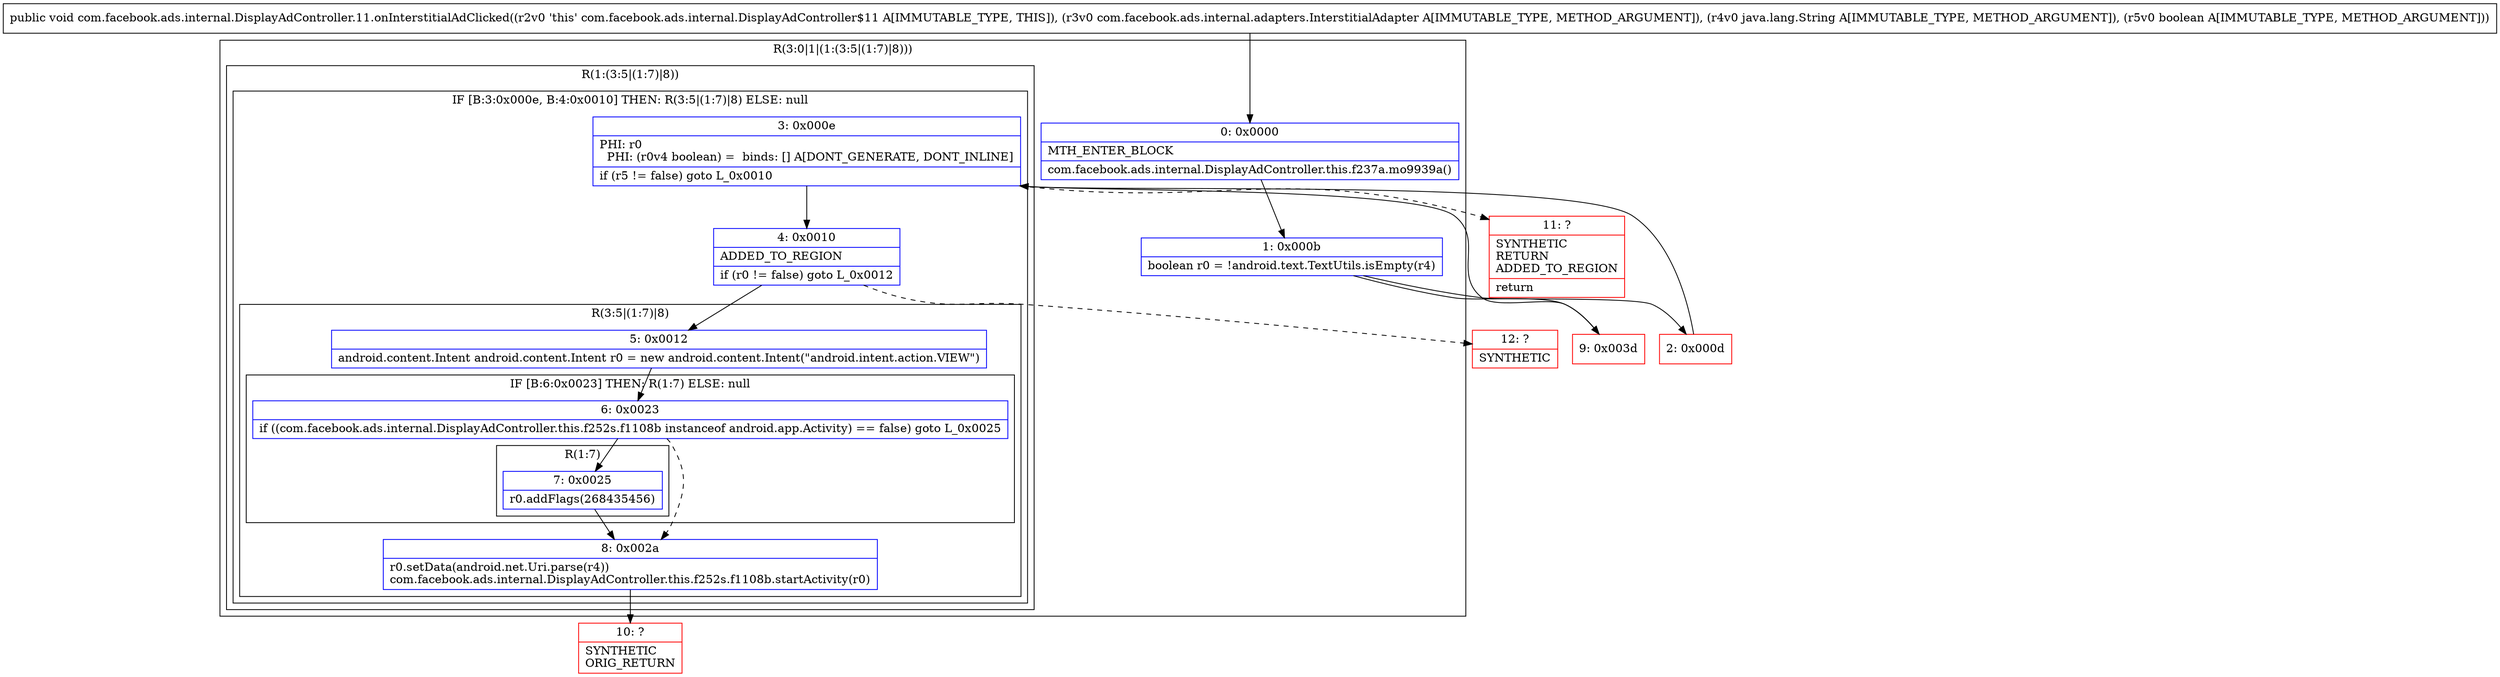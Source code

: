 digraph "CFG forcom.facebook.ads.internal.DisplayAdController.11.onInterstitialAdClicked(Lcom\/facebook\/ads\/internal\/adapters\/InterstitialAdapter;Ljava\/lang\/String;Z)V" {
subgraph cluster_Region_1866240104 {
label = "R(3:0|1|(1:(3:5|(1:7)|8)))";
node [shape=record,color=blue];
Node_0 [shape=record,label="{0\:\ 0x0000|MTH_ENTER_BLOCK\l|com.facebook.ads.internal.DisplayAdController.this.f237a.mo9939a()\l}"];
Node_1 [shape=record,label="{1\:\ 0x000b|boolean r0 = !android.text.TextUtils.isEmpty(r4)\l}"];
subgraph cluster_Region_1717010519 {
label = "R(1:(3:5|(1:7)|8))";
node [shape=record,color=blue];
subgraph cluster_IfRegion_451866918 {
label = "IF [B:3:0x000e, B:4:0x0010] THEN: R(3:5|(1:7)|8) ELSE: null";
node [shape=record,color=blue];
Node_3 [shape=record,label="{3\:\ 0x000e|PHI: r0 \l  PHI: (r0v4 boolean) =  binds: [] A[DONT_GENERATE, DONT_INLINE]\l|if (r5 != false) goto L_0x0010\l}"];
Node_4 [shape=record,label="{4\:\ 0x0010|ADDED_TO_REGION\l|if (r0 != false) goto L_0x0012\l}"];
subgraph cluster_Region_100056549 {
label = "R(3:5|(1:7)|8)";
node [shape=record,color=blue];
Node_5 [shape=record,label="{5\:\ 0x0012|android.content.Intent android.content.Intent r0 = new android.content.Intent(\"android.intent.action.VIEW\")\l}"];
subgraph cluster_IfRegion_1932209006 {
label = "IF [B:6:0x0023] THEN: R(1:7) ELSE: null";
node [shape=record,color=blue];
Node_6 [shape=record,label="{6\:\ 0x0023|if ((com.facebook.ads.internal.DisplayAdController.this.f252s.f1108b instanceof android.app.Activity) == false) goto L_0x0025\l}"];
subgraph cluster_Region_691635887 {
label = "R(1:7)";
node [shape=record,color=blue];
Node_7 [shape=record,label="{7\:\ 0x0025|r0.addFlags(268435456)\l}"];
}
}
Node_8 [shape=record,label="{8\:\ 0x002a|r0.setData(android.net.Uri.parse(r4))\lcom.facebook.ads.internal.DisplayAdController.this.f252s.f1108b.startActivity(r0)\l}"];
}
}
}
}
Node_2 [shape=record,color=red,label="{2\:\ 0x000d}"];
Node_9 [shape=record,color=red,label="{9\:\ 0x003d}"];
Node_10 [shape=record,color=red,label="{10\:\ ?|SYNTHETIC\lORIG_RETURN\l}"];
Node_11 [shape=record,color=red,label="{11\:\ ?|SYNTHETIC\lRETURN\lADDED_TO_REGION\l|return\l}"];
Node_12 [shape=record,color=red,label="{12\:\ ?|SYNTHETIC\l}"];
MethodNode[shape=record,label="{public void com.facebook.ads.internal.DisplayAdController.11.onInterstitialAdClicked((r2v0 'this' com.facebook.ads.internal.DisplayAdController$11 A[IMMUTABLE_TYPE, THIS]), (r3v0 com.facebook.ads.internal.adapters.InterstitialAdapter A[IMMUTABLE_TYPE, METHOD_ARGUMENT]), (r4v0 java.lang.String A[IMMUTABLE_TYPE, METHOD_ARGUMENT]), (r5v0 boolean A[IMMUTABLE_TYPE, METHOD_ARGUMENT])) }"];
MethodNode -> Node_0;
Node_0 -> Node_1;
Node_1 -> Node_2;
Node_1 -> Node_9;
Node_3 -> Node_4;
Node_3 -> Node_11[style=dashed];
Node_4 -> Node_5;
Node_4 -> Node_12[style=dashed];
Node_5 -> Node_6;
Node_6 -> Node_7;
Node_6 -> Node_8[style=dashed];
Node_7 -> Node_8;
Node_8 -> Node_10;
Node_2 -> Node_3;
Node_9 -> Node_3;
}

